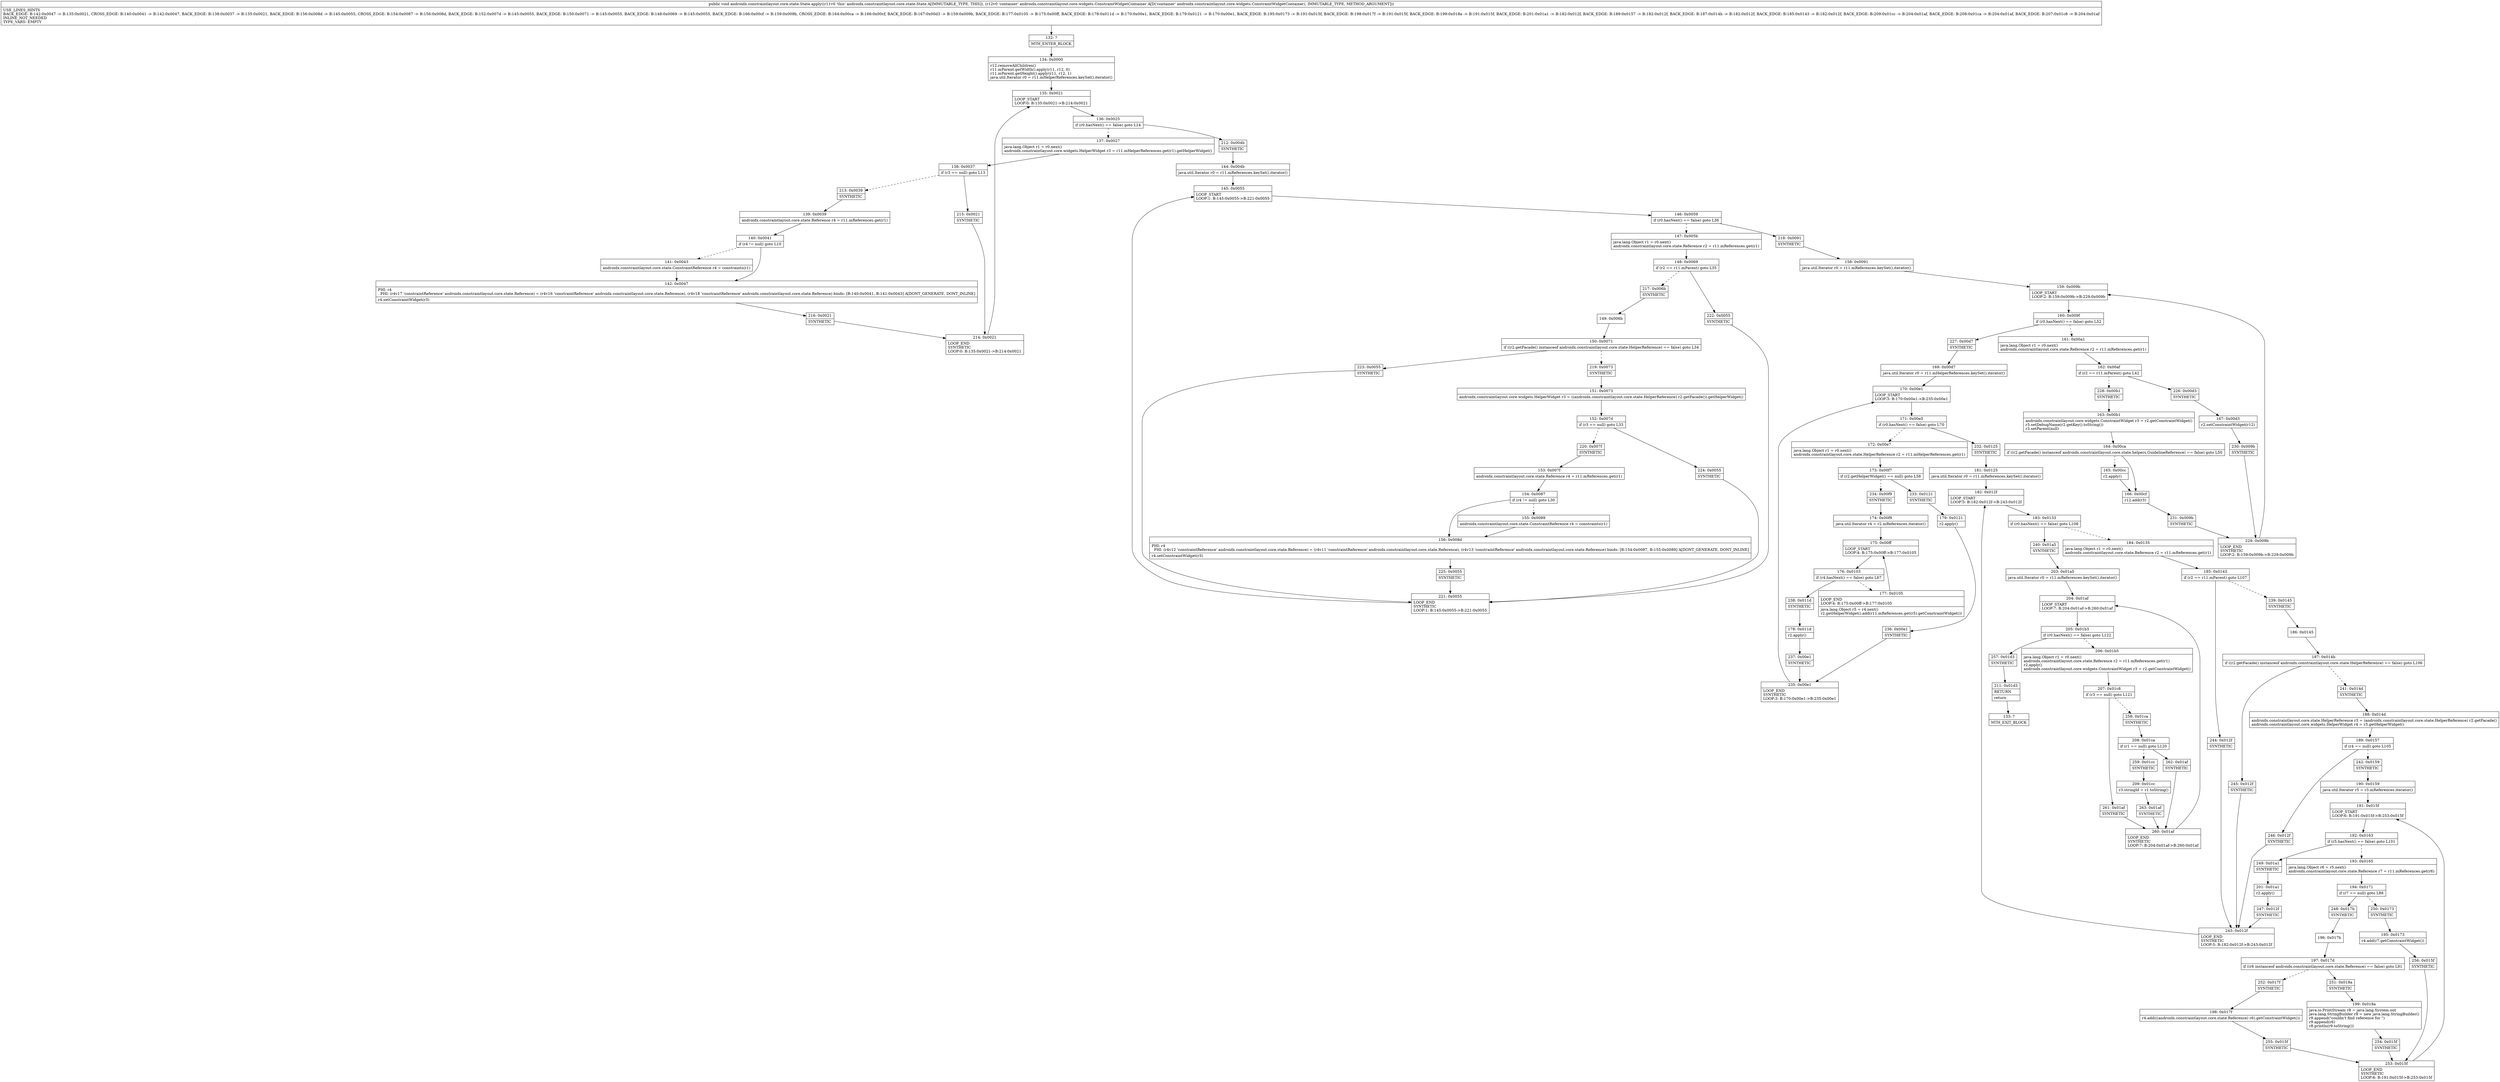 digraph "CFG forandroidx.constraintlayout.core.state.State.apply(Landroidx\/constraintlayout\/core\/widgets\/ConstraintWidgetContainer;)V" {
Node_132 [shape=record,label="{132\:\ ?|MTH_ENTER_BLOCK\l}"];
Node_134 [shape=record,label="{134\:\ 0x0000|r12.removeAllChildren()\lr11.mParent.getWidth().apply(r11, r12, 0)\lr11.mParent.getHeight().apply(r11, r12, 1)\ljava.util.Iterator r0 = r11.mHelperReferences.keySet().iterator()\l}"];
Node_135 [shape=record,label="{135\:\ 0x0021|LOOP_START\lLOOP:0: B:135:0x0021\-\>B:214:0x0021\l}"];
Node_136 [shape=record,label="{136\:\ 0x0025|if (r0.hasNext() == false) goto L14\l}"];
Node_137 [shape=record,label="{137\:\ 0x0027|java.lang.Object r1 = r0.next()\landroidx.constraintlayout.core.widgets.HelperWidget r3 = r11.mHelperReferences.get(r1).getHelperWidget()\l}"];
Node_138 [shape=record,label="{138\:\ 0x0037|if (r3 == null) goto L13\l}"];
Node_213 [shape=record,label="{213\:\ 0x0039|SYNTHETIC\l}"];
Node_139 [shape=record,label="{139\:\ 0x0039|androidx.constraintlayout.core.state.Reference r4 = r11.mReferences.get(r1)\l}"];
Node_140 [shape=record,label="{140\:\ 0x0041|if (r4 != null) goto L10\l}"];
Node_141 [shape=record,label="{141\:\ 0x0043|androidx.constraintlayout.core.state.ConstraintReference r4 = constraints(r1)\l}"];
Node_142 [shape=record,label="{142\:\ 0x0047|PHI: r4 \l  PHI: (r4v17 'constraintReference' androidx.constraintlayout.core.state.Reference) = (r4v16 'constraintReference' androidx.constraintlayout.core.state.Reference), (r4v18 'constraintReference' androidx.constraintlayout.core.state.Reference) binds: [B:140:0x0041, B:141:0x0043] A[DONT_GENERATE, DONT_INLINE]\l|r4.setConstraintWidget(r3)\l}"];
Node_216 [shape=record,label="{216\:\ 0x0021|SYNTHETIC\l}"];
Node_214 [shape=record,label="{214\:\ 0x0021|LOOP_END\lSYNTHETIC\lLOOP:0: B:135:0x0021\-\>B:214:0x0021\l}"];
Node_215 [shape=record,label="{215\:\ 0x0021|SYNTHETIC\l}"];
Node_212 [shape=record,label="{212\:\ 0x004b|SYNTHETIC\l}"];
Node_144 [shape=record,label="{144\:\ 0x004b|java.util.Iterator r0 = r11.mReferences.keySet().iterator()\l}"];
Node_145 [shape=record,label="{145\:\ 0x0055|LOOP_START\lLOOP:1: B:145:0x0055\-\>B:221:0x0055\l}"];
Node_146 [shape=record,label="{146\:\ 0x0059|if (r0.hasNext() == false) goto L36\l}"];
Node_147 [shape=record,label="{147\:\ 0x005b|java.lang.Object r1 = r0.next()\landroidx.constraintlayout.core.state.Reference r2 = r11.mReferences.get(r1)\l}"];
Node_148 [shape=record,label="{148\:\ 0x0069|if (r2 == r11.mParent) goto L35\l}"];
Node_217 [shape=record,label="{217\:\ 0x006b|SYNTHETIC\l}"];
Node_149 [shape=record,label="{149\:\ 0x006b}"];
Node_150 [shape=record,label="{150\:\ 0x0071|if ((r2.getFacade() instanceof androidx.constraintlayout.core.state.HelperReference) == false) goto L34\l}"];
Node_219 [shape=record,label="{219\:\ 0x0073|SYNTHETIC\l}"];
Node_151 [shape=record,label="{151\:\ 0x0073|androidx.constraintlayout.core.widgets.HelperWidget r3 = ((androidx.constraintlayout.core.state.HelperReference) r2.getFacade()).getHelperWidget()\l}"];
Node_152 [shape=record,label="{152\:\ 0x007d|if (r3 == null) goto L33\l}"];
Node_220 [shape=record,label="{220\:\ 0x007f|SYNTHETIC\l}"];
Node_153 [shape=record,label="{153\:\ 0x007f|androidx.constraintlayout.core.state.Reference r4 = r11.mReferences.get(r1)\l}"];
Node_154 [shape=record,label="{154\:\ 0x0087|if (r4 != null) goto L30\l}"];
Node_155 [shape=record,label="{155\:\ 0x0089|androidx.constraintlayout.core.state.ConstraintReference r4 = constraints(r1)\l}"];
Node_156 [shape=record,label="{156\:\ 0x008d|PHI: r4 \l  PHI: (r4v12 'constraintReference' androidx.constraintlayout.core.state.Reference) = (r4v11 'constraintReference' androidx.constraintlayout.core.state.Reference), (r4v13 'constraintReference' androidx.constraintlayout.core.state.Reference) binds: [B:154:0x0087, B:155:0x0089] A[DONT_GENERATE, DONT_INLINE]\l|r4.setConstraintWidget(r3)\l}"];
Node_225 [shape=record,label="{225\:\ 0x0055|SYNTHETIC\l}"];
Node_221 [shape=record,label="{221\:\ 0x0055|LOOP_END\lSYNTHETIC\lLOOP:1: B:145:0x0055\-\>B:221:0x0055\l}"];
Node_224 [shape=record,label="{224\:\ 0x0055|SYNTHETIC\l}"];
Node_223 [shape=record,label="{223\:\ 0x0055|SYNTHETIC\l}"];
Node_222 [shape=record,label="{222\:\ 0x0055|SYNTHETIC\l}"];
Node_218 [shape=record,label="{218\:\ 0x0091|SYNTHETIC\l}"];
Node_158 [shape=record,label="{158\:\ 0x0091|java.util.Iterator r0 = r11.mReferences.keySet().iterator()\l}"];
Node_159 [shape=record,label="{159\:\ 0x009b|LOOP_START\lLOOP:2: B:159:0x009b\-\>B:229:0x009b\l}"];
Node_160 [shape=record,label="{160\:\ 0x009f|if (r0.hasNext() == false) goto L52\l}"];
Node_161 [shape=record,label="{161\:\ 0x00a1|java.lang.Object r1 = r0.next()\landroidx.constraintlayout.core.state.Reference r2 = r11.mReferences.get(r1)\l}"];
Node_162 [shape=record,label="{162\:\ 0x00af|if (r2 == r11.mParent) goto L42\l}"];
Node_226 [shape=record,label="{226\:\ 0x00d3|SYNTHETIC\l}"];
Node_167 [shape=record,label="{167\:\ 0x00d3|r2.setConstraintWidget(r12)\l}"];
Node_230 [shape=record,label="{230\:\ 0x009b|SYNTHETIC\l}"];
Node_229 [shape=record,label="{229\:\ 0x009b|LOOP_END\lSYNTHETIC\lLOOP:2: B:159:0x009b\-\>B:229:0x009b\l}"];
Node_228 [shape=record,label="{228\:\ 0x00b1|SYNTHETIC\l}"];
Node_163 [shape=record,label="{163\:\ 0x00b1|androidx.constraintlayout.core.widgets.ConstraintWidget r3 = r2.getConstraintWidget()\lr3.setDebugName(r2.getKey().toString())\lr3.setParent(null)\l}"];
Node_164 [shape=record,label="{164\:\ 0x00ca|if ((r2.getFacade() instanceof androidx.constraintlayout.core.state.helpers.GuidelineReference) == false) goto L50\l}"];
Node_165 [shape=record,label="{165\:\ 0x00cc|r2.apply()\l}"];
Node_166 [shape=record,label="{166\:\ 0x00cf|r12.add(r3)\l}"];
Node_231 [shape=record,label="{231\:\ 0x009b|SYNTHETIC\l}"];
Node_227 [shape=record,label="{227\:\ 0x00d7|SYNTHETIC\l}"];
Node_169 [shape=record,label="{169\:\ 0x00d7|java.util.Iterator r0 = r11.mHelperReferences.keySet().iterator()\l}"];
Node_170 [shape=record,label="{170\:\ 0x00e1|LOOP_START\lLOOP:3: B:170:0x00e1\-\>B:235:0x00e1\l}"];
Node_171 [shape=record,label="{171\:\ 0x00e5|if (r0.hasNext() == false) goto L70\l}"];
Node_172 [shape=record,label="{172\:\ 0x00e7|java.lang.Object r1 = r0.next()\landroidx.constraintlayout.core.state.HelperReference r2 = r11.mHelperReferences.get(r1)\l}"];
Node_173 [shape=record,label="{173\:\ 0x00f7|if (r2.getHelperWidget() == null) goto L58\l}"];
Node_233 [shape=record,label="{233\:\ 0x0121|SYNTHETIC\l}"];
Node_179 [shape=record,label="{179\:\ 0x0121|r2.apply()\l}"];
Node_236 [shape=record,label="{236\:\ 0x00e1|SYNTHETIC\l}"];
Node_235 [shape=record,label="{235\:\ 0x00e1|LOOP_END\lSYNTHETIC\lLOOP:3: B:170:0x00e1\-\>B:235:0x00e1\l}"];
Node_234 [shape=record,label="{234\:\ 0x00f9|SYNTHETIC\l}"];
Node_174 [shape=record,label="{174\:\ 0x00f9|java.util.Iterator r4 = r2.mReferences.iterator()\l}"];
Node_175 [shape=record,label="{175\:\ 0x00ff|LOOP_START\lLOOP:4: B:175:0x00ff\-\>B:177:0x0105\l}"];
Node_176 [shape=record,label="{176\:\ 0x0103|if (r4.hasNext() == false) goto L67\l}"];
Node_177 [shape=record,label="{177\:\ 0x0105|LOOP_END\lLOOP:4: B:175:0x00ff\-\>B:177:0x0105\l|java.lang.Object r5 = r4.next()\lr2.getHelperWidget().add(r11.mReferences.get(r5).getConstraintWidget())\l}"];
Node_238 [shape=record,label="{238\:\ 0x011d|SYNTHETIC\l}"];
Node_178 [shape=record,label="{178\:\ 0x011d|r2.apply()\l}"];
Node_237 [shape=record,label="{237\:\ 0x00e1|SYNTHETIC\l}"];
Node_232 [shape=record,label="{232\:\ 0x0125|SYNTHETIC\l}"];
Node_181 [shape=record,label="{181\:\ 0x0125|java.util.Iterator r0 = r11.mReferences.keySet().iterator()\l}"];
Node_182 [shape=record,label="{182\:\ 0x012f|LOOP_START\lLOOP:5: B:182:0x012f\-\>B:243:0x012f\l}"];
Node_183 [shape=record,label="{183\:\ 0x0133|if (r0.hasNext() == false) goto L108\l}"];
Node_184 [shape=record,label="{184\:\ 0x0135|java.lang.Object r1 = r0.next()\landroidx.constraintlayout.core.state.Reference r2 = r11.mReferences.get(r1)\l}"];
Node_185 [shape=record,label="{185\:\ 0x0143|if (r2 == r11.mParent) goto L107\l}"];
Node_239 [shape=record,label="{239\:\ 0x0145|SYNTHETIC\l}"];
Node_186 [shape=record,label="{186\:\ 0x0145}"];
Node_187 [shape=record,label="{187\:\ 0x014b|if ((r2.getFacade() instanceof androidx.constraintlayout.core.state.HelperReference) == false) goto L106\l}"];
Node_241 [shape=record,label="{241\:\ 0x014d|SYNTHETIC\l}"];
Node_188 [shape=record,label="{188\:\ 0x014d|androidx.constraintlayout.core.state.HelperReference r3 = (androidx.constraintlayout.core.state.HelperReference) r2.getFacade()\landroidx.constraintlayout.core.widgets.HelperWidget r4 = r3.getHelperWidget()\l}"];
Node_189 [shape=record,label="{189\:\ 0x0157|if (r4 == null) goto L105\l}"];
Node_242 [shape=record,label="{242\:\ 0x0159|SYNTHETIC\l}"];
Node_190 [shape=record,label="{190\:\ 0x0159|java.util.Iterator r5 = r3.mReferences.iterator()\l}"];
Node_191 [shape=record,label="{191\:\ 0x015f|LOOP_START\lLOOP:6: B:191:0x015f\-\>B:253:0x015f\l}"];
Node_192 [shape=record,label="{192\:\ 0x0163|if (r5.hasNext() == false) goto L101\l}"];
Node_193 [shape=record,label="{193\:\ 0x0165|java.lang.Object r6 = r5.next()\landroidx.constraintlayout.core.state.Reference r7 = r11.mReferences.get(r6)\l}"];
Node_194 [shape=record,label="{194\:\ 0x0171|if (r7 == null) goto L88\l}"];
Node_248 [shape=record,label="{248\:\ 0x017b|SYNTHETIC\l}"];
Node_196 [shape=record,label="{196\:\ 0x017b}"];
Node_197 [shape=record,label="{197\:\ 0x017d|if ((r6 instanceof androidx.constraintlayout.core.state.Reference) == false) goto L91\l}"];
Node_251 [shape=record,label="{251\:\ 0x018a|SYNTHETIC\l}"];
Node_199 [shape=record,label="{199\:\ 0x018a|java.io.PrintStream r8 = java.lang.System.out\ljava.lang.StringBuilder r9 = new java.lang.StringBuilder()\lr9.append(\"couldn't find reference for \")\lr9.append(r6)\lr8.println(r9.toString())\l}"];
Node_254 [shape=record,label="{254\:\ 0x015f|SYNTHETIC\l}"];
Node_253 [shape=record,label="{253\:\ 0x015f|LOOP_END\lSYNTHETIC\lLOOP:6: B:191:0x015f\-\>B:253:0x015f\l}"];
Node_252 [shape=record,label="{252\:\ 0x017f|SYNTHETIC\l}"];
Node_198 [shape=record,label="{198\:\ 0x017f|r4.add(((androidx.constraintlayout.core.state.Reference) r6).getConstraintWidget())\l}"];
Node_255 [shape=record,label="{255\:\ 0x015f|SYNTHETIC\l}"];
Node_250 [shape=record,label="{250\:\ 0x0173|SYNTHETIC\l}"];
Node_195 [shape=record,label="{195\:\ 0x0173|r4.add(r7.getConstraintWidget())\l}"];
Node_256 [shape=record,label="{256\:\ 0x015f|SYNTHETIC\l}"];
Node_249 [shape=record,label="{249\:\ 0x01a1|SYNTHETIC\l}"];
Node_201 [shape=record,label="{201\:\ 0x01a1|r2.apply()\l}"];
Node_247 [shape=record,label="{247\:\ 0x012f|SYNTHETIC\l}"];
Node_243 [shape=record,label="{243\:\ 0x012f|LOOP_END\lSYNTHETIC\lLOOP:5: B:182:0x012f\-\>B:243:0x012f\l}"];
Node_246 [shape=record,label="{246\:\ 0x012f|SYNTHETIC\l}"];
Node_245 [shape=record,label="{245\:\ 0x012f|SYNTHETIC\l}"];
Node_244 [shape=record,label="{244\:\ 0x012f|SYNTHETIC\l}"];
Node_240 [shape=record,label="{240\:\ 0x01a5|SYNTHETIC\l}"];
Node_203 [shape=record,label="{203\:\ 0x01a5|java.util.Iterator r0 = r11.mReferences.keySet().iterator()\l}"];
Node_204 [shape=record,label="{204\:\ 0x01af|LOOP_START\lLOOP:7: B:204:0x01af\-\>B:260:0x01af\l}"];
Node_205 [shape=record,label="{205\:\ 0x01b3|if (r0.hasNext() == false) goto L122\l}"];
Node_206 [shape=record,label="{206\:\ 0x01b5|java.lang.Object r1 = r0.next()\landroidx.constraintlayout.core.state.Reference r2 = r11.mReferences.get(r1)\lr2.apply()\landroidx.constraintlayout.core.widgets.ConstraintWidget r3 = r2.getConstraintWidget()\l}"];
Node_207 [shape=record,label="{207\:\ 0x01c8|if (r3 == null) goto L121\l}"];
Node_258 [shape=record,label="{258\:\ 0x01ca|SYNTHETIC\l}"];
Node_208 [shape=record,label="{208\:\ 0x01ca|if (r1 == null) goto L120\l}"];
Node_259 [shape=record,label="{259\:\ 0x01cc|SYNTHETIC\l}"];
Node_209 [shape=record,label="{209\:\ 0x01cc|r3.stringId = r1.toString()\l}"];
Node_263 [shape=record,label="{263\:\ 0x01af|SYNTHETIC\l}"];
Node_260 [shape=record,label="{260\:\ 0x01af|LOOP_END\lSYNTHETIC\lLOOP:7: B:204:0x01af\-\>B:260:0x01af\l}"];
Node_262 [shape=record,label="{262\:\ 0x01af|SYNTHETIC\l}"];
Node_261 [shape=record,label="{261\:\ 0x01af|SYNTHETIC\l}"];
Node_257 [shape=record,label="{257\:\ 0x01d3|SYNTHETIC\l}"];
Node_211 [shape=record,label="{211\:\ 0x01d3|RETURN\l|return\l}"];
Node_133 [shape=record,label="{133\:\ ?|MTH_EXIT_BLOCK\l}"];
MethodNode[shape=record,label="{public void androidx.constraintlayout.core.state.State.apply((r11v0 'this' androidx.constraintlayout.core.state.State A[IMMUTABLE_TYPE, THIS]), (r12v0 'container' androidx.constraintlayout.core.widgets.ConstraintWidgetContainer A[D('container' androidx.constraintlayout.core.widgets.ConstraintWidgetContainer), IMMUTABLE_TYPE, METHOD_ARGUMENT]))  | USE_LINES_HINTS\lBACK_EDGE: B:142:0x0047 \-\> B:135:0x0021, CROSS_EDGE: B:140:0x0041 \-\> B:142:0x0047, BACK_EDGE: B:138:0x0037 \-\> B:135:0x0021, BACK_EDGE: B:156:0x008d \-\> B:145:0x0055, CROSS_EDGE: B:154:0x0087 \-\> B:156:0x008d, BACK_EDGE: B:152:0x007d \-\> B:145:0x0055, BACK_EDGE: B:150:0x0071 \-\> B:145:0x0055, BACK_EDGE: B:148:0x0069 \-\> B:145:0x0055, BACK_EDGE: B:166:0x00cf \-\> B:159:0x009b, CROSS_EDGE: B:164:0x00ca \-\> B:166:0x00cf, BACK_EDGE: B:167:0x00d3 \-\> B:159:0x009b, BACK_EDGE: B:177:0x0105 \-\> B:175:0x00ff, BACK_EDGE: B:178:0x011d \-\> B:170:0x00e1, BACK_EDGE: B:179:0x0121 \-\> B:170:0x00e1, BACK_EDGE: B:195:0x0173 \-\> B:191:0x015f, BACK_EDGE: B:198:0x017f \-\> B:191:0x015f, BACK_EDGE: B:199:0x018a \-\> B:191:0x015f, BACK_EDGE: B:201:0x01a1 \-\> B:182:0x012f, BACK_EDGE: B:189:0x0157 \-\> B:182:0x012f, BACK_EDGE: B:187:0x014b \-\> B:182:0x012f, BACK_EDGE: B:185:0x0143 \-\> B:182:0x012f, BACK_EDGE: B:209:0x01cc \-\> B:204:0x01af, BACK_EDGE: B:208:0x01ca \-\> B:204:0x01af, BACK_EDGE: B:207:0x01c8 \-\> B:204:0x01af\lINLINE_NOT_NEEDED\lTYPE_VARS: EMPTY\l}"];
MethodNode -> Node_132;Node_132 -> Node_134;
Node_134 -> Node_135;
Node_135 -> Node_136;
Node_136 -> Node_137[style=dashed];
Node_136 -> Node_212;
Node_137 -> Node_138;
Node_138 -> Node_213[style=dashed];
Node_138 -> Node_215;
Node_213 -> Node_139;
Node_139 -> Node_140;
Node_140 -> Node_141[style=dashed];
Node_140 -> Node_142;
Node_141 -> Node_142;
Node_142 -> Node_216;
Node_216 -> Node_214;
Node_214 -> Node_135;
Node_215 -> Node_214;
Node_212 -> Node_144;
Node_144 -> Node_145;
Node_145 -> Node_146;
Node_146 -> Node_147[style=dashed];
Node_146 -> Node_218;
Node_147 -> Node_148;
Node_148 -> Node_217[style=dashed];
Node_148 -> Node_222;
Node_217 -> Node_149;
Node_149 -> Node_150;
Node_150 -> Node_219[style=dashed];
Node_150 -> Node_223;
Node_219 -> Node_151;
Node_151 -> Node_152;
Node_152 -> Node_220[style=dashed];
Node_152 -> Node_224;
Node_220 -> Node_153;
Node_153 -> Node_154;
Node_154 -> Node_155[style=dashed];
Node_154 -> Node_156;
Node_155 -> Node_156;
Node_156 -> Node_225;
Node_225 -> Node_221;
Node_221 -> Node_145;
Node_224 -> Node_221;
Node_223 -> Node_221;
Node_222 -> Node_221;
Node_218 -> Node_158;
Node_158 -> Node_159;
Node_159 -> Node_160;
Node_160 -> Node_161[style=dashed];
Node_160 -> Node_227;
Node_161 -> Node_162;
Node_162 -> Node_226;
Node_162 -> Node_228[style=dashed];
Node_226 -> Node_167;
Node_167 -> Node_230;
Node_230 -> Node_229;
Node_229 -> Node_159;
Node_228 -> Node_163;
Node_163 -> Node_164;
Node_164 -> Node_165[style=dashed];
Node_164 -> Node_166;
Node_165 -> Node_166;
Node_166 -> Node_231;
Node_231 -> Node_229;
Node_227 -> Node_169;
Node_169 -> Node_170;
Node_170 -> Node_171;
Node_171 -> Node_172[style=dashed];
Node_171 -> Node_232;
Node_172 -> Node_173;
Node_173 -> Node_233;
Node_173 -> Node_234[style=dashed];
Node_233 -> Node_179;
Node_179 -> Node_236;
Node_236 -> Node_235;
Node_235 -> Node_170;
Node_234 -> Node_174;
Node_174 -> Node_175;
Node_175 -> Node_176;
Node_176 -> Node_177[style=dashed];
Node_176 -> Node_238;
Node_177 -> Node_175;
Node_238 -> Node_178;
Node_178 -> Node_237;
Node_237 -> Node_235;
Node_232 -> Node_181;
Node_181 -> Node_182;
Node_182 -> Node_183;
Node_183 -> Node_184[style=dashed];
Node_183 -> Node_240;
Node_184 -> Node_185;
Node_185 -> Node_239[style=dashed];
Node_185 -> Node_244;
Node_239 -> Node_186;
Node_186 -> Node_187;
Node_187 -> Node_241[style=dashed];
Node_187 -> Node_245;
Node_241 -> Node_188;
Node_188 -> Node_189;
Node_189 -> Node_242[style=dashed];
Node_189 -> Node_246;
Node_242 -> Node_190;
Node_190 -> Node_191;
Node_191 -> Node_192;
Node_192 -> Node_193[style=dashed];
Node_192 -> Node_249;
Node_193 -> Node_194;
Node_194 -> Node_248;
Node_194 -> Node_250[style=dashed];
Node_248 -> Node_196;
Node_196 -> Node_197;
Node_197 -> Node_251;
Node_197 -> Node_252[style=dashed];
Node_251 -> Node_199;
Node_199 -> Node_254;
Node_254 -> Node_253;
Node_253 -> Node_191;
Node_252 -> Node_198;
Node_198 -> Node_255;
Node_255 -> Node_253;
Node_250 -> Node_195;
Node_195 -> Node_256;
Node_256 -> Node_253;
Node_249 -> Node_201;
Node_201 -> Node_247;
Node_247 -> Node_243;
Node_243 -> Node_182;
Node_246 -> Node_243;
Node_245 -> Node_243;
Node_244 -> Node_243;
Node_240 -> Node_203;
Node_203 -> Node_204;
Node_204 -> Node_205;
Node_205 -> Node_206[style=dashed];
Node_205 -> Node_257;
Node_206 -> Node_207;
Node_207 -> Node_258[style=dashed];
Node_207 -> Node_261;
Node_258 -> Node_208;
Node_208 -> Node_259[style=dashed];
Node_208 -> Node_262;
Node_259 -> Node_209;
Node_209 -> Node_263;
Node_263 -> Node_260;
Node_260 -> Node_204;
Node_262 -> Node_260;
Node_261 -> Node_260;
Node_257 -> Node_211;
Node_211 -> Node_133;
}


